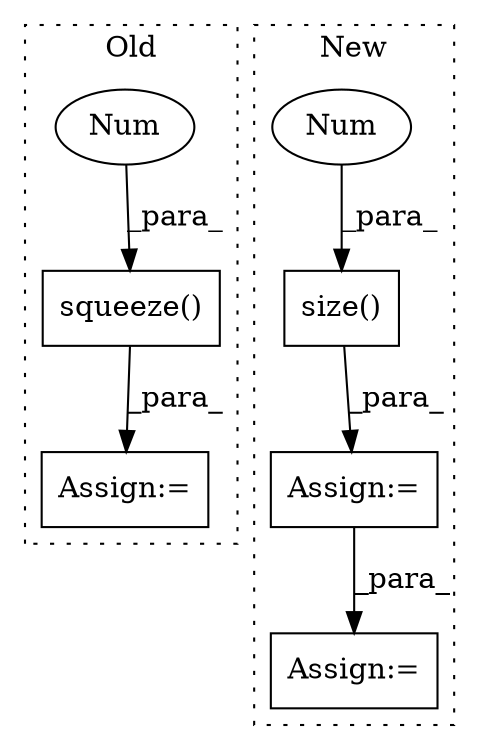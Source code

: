 digraph G {
subgraph cluster0 {
1 [label="squeeze()" a="75" s="1840,1863" l="22,1" shape="box"];
4 [label="Num" a="76" s="1862" l="1" shape="ellipse"];
6 [label="Assign:=" a="68" s="2057" l="3" shape="box"];
label = "Old";
style="dotted";
}
subgraph cluster1 {
2 [label="size()" a="75" s="2030,2043" l="12,1" shape="box"];
3 [label="Num" a="76" s="2042" l="1" shape="ellipse"];
5 [label="Assign:=" a="68" s="2189" l="4" shape="box"];
7 [label="Assign:=" a="68" s="2016" l="3" shape="box"];
label = "New";
style="dotted";
}
1 -> 6 [label="_para_"];
2 -> 7 [label="_para_"];
3 -> 2 [label="_para_"];
4 -> 1 [label="_para_"];
7 -> 5 [label="_para_"];
}